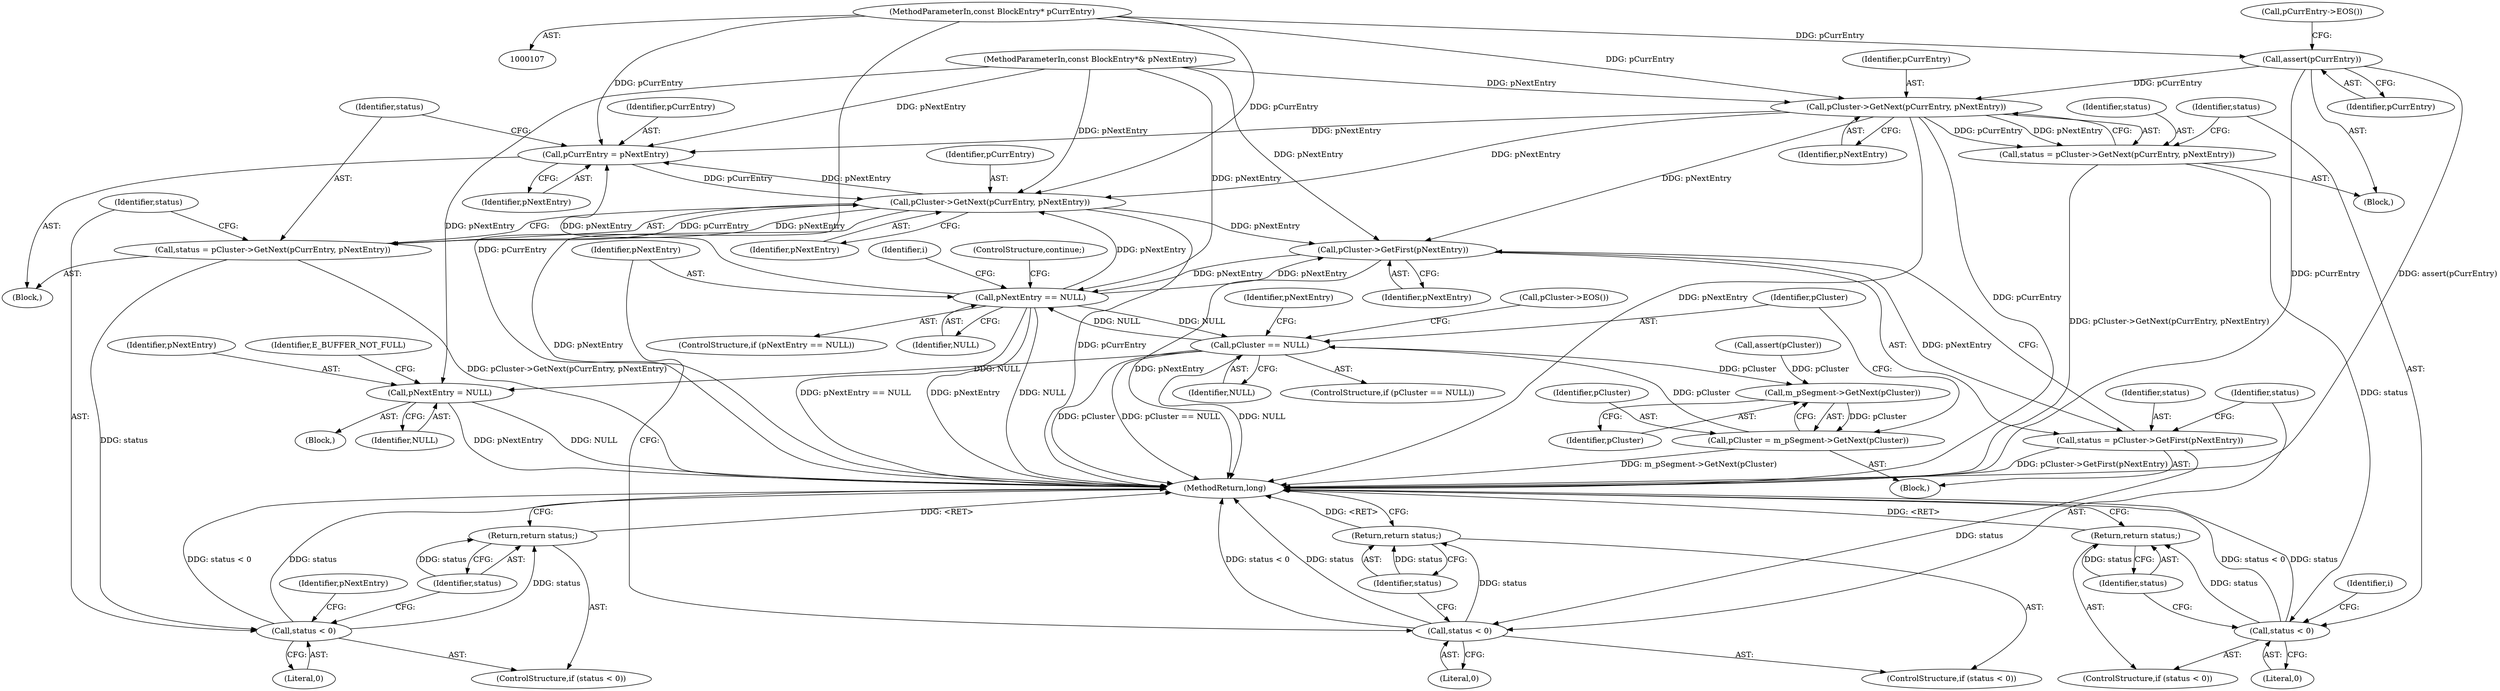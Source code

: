digraph "1_Android_04839626ed859623901ebd3a5fd483982186b59d_106@API" {
"1000111" [label="(Call,assert(pCurrEntry))"];
"1000108" [label="(MethodParameterIn,const BlockEntry* pCurrEntry)"];
"1000151" [label="(Call,pCluster->GetNext(pCurrEntry, pNextEntry))"];
"1000149" [label="(Call,status = pCluster->GetNext(pCurrEntry, pNextEntry))"];
"1000155" [label="(Call,status < 0)"];
"1000158" [label="(Return,return status;)"];
"1000182" [label="(Call,pCurrEntry = pNextEntry)"];
"1000187" [label="(Call,pCluster->GetNext(pCurrEntry, pNextEntry))"];
"1000185" [label="(Call,status = pCluster->GetNext(pCurrEntry, pNextEntry))"];
"1000191" [label="(Call,status < 0)"];
"1000194" [label="(Return,return status;)"];
"1000230" [label="(Call,pCluster->GetFirst(pNextEntry))"];
"1000228" [label="(Call,status = pCluster->GetFirst(pNextEntry))"];
"1000233" [label="(Call,status < 0)"];
"1000236" [label="(Return,return status;)"];
"1000239" [label="(Call,pNextEntry == NULL)"];
"1000201" [label="(Call,pCluster == NULL)"];
"1000198" [label="(Call,m_pSegment->GetNext(pCluster))"];
"1000196" [label="(Call,pCluster = m_pSegment->GetNext(pCluster))"];
"1000223" [label="(Call,pNextEntry = NULL)"];
"1000223" [label="(Call,pNextEntry = NULL)"];
"1000212" [label="(Block,)"];
"1000230" [label="(Call,pCluster->GetFirst(pNextEntry))"];
"1000167" [label="(Identifier,pNextEntry)"];
"1000163" [label="(Identifier,i)"];
"1000224" [label="(Identifier,pNextEntry)"];
"1000155" [label="(Call,status < 0)"];
"1000236" [label="(Return,return status;)"];
"1000115" [label="(Call,pCurrEntry->EOS())"];
"1000229" [label="(Identifier,status)"];
"1000186" [label="(Identifier,status)"];
"1000108" [label="(MethodParameterIn,const BlockEntry* pCurrEntry)"];
"1000234" [label="(Identifier,status)"];
"1000188" [label="(Identifier,pCurrEntry)"];
"1000196" [label="(Call,pCluster = m_pSegment->GetNext(pCluster))"];
"1000193" [label="(Literal,0)"];
"1000200" [label="(ControlStructure,if (pCluster == NULL))"];
"1000211" [label="(Call,pCluster->EOS())"];
"1000189" [label="(Identifier,pNextEntry)"];
"1000187" [label="(Call,pCluster->GetNext(pCurrEntry, pNextEntry))"];
"1000182" [label="(Call,pCurrEntry = pNextEntry)"];
"1000225" [label="(Identifier,NULL)"];
"1000159" [label="(Identifier,status)"];
"1000185" [label="(Call,status = pCluster->GetNext(pCurrEntry, pNextEntry))"];
"1000168" [label="(Block,)"];
"1000149" [label="(Call,status = pCluster->GetNext(pCurrEntry, pNextEntry))"];
"1000228" [label="(Call,status = pCluster->GetFirst(pNextEntry))"];
"1000191" [label="(Call,status < 0)"];
"1000206" [label="(Identifier,pNextEntry)"];
"1000233" [label="(Call,status < 0)"];
"1000110" [label="(Block,)"];
"1000152" [label="(Identifier,pCurrEntry)"];
"1000151" [label="(Call,pCluster->GetNext(pCurrEntry, pNextEntry))"];
"1000235" [label="(Literal,0)"];
"1000192" [label="(Identifier,status)"];
"1000240" [label="(Identifier,pNextEntry)"];
"1000238" [label="(ControlStructure,if (pNextEntry == NULL))"];
"1000203" [label="(Identifier,NULL)"];
"1000202" [label="(Identifier,pCluster)"];
"1000154" [label="(ControlStructure,if (status < 0))"];
"1000199" [label="(Identifier,pCluster)"];
"1000150" [label="(Identifier,status)"];
"1000242" [label="(ControlStructure,continue;)"];
"1000143" [label="(Call,assert(pCluster))"];
"1000244" [label="(Identifier,i)"];
"1000197" [label="(Identifier,pCluster)"];
"1000184" [label="(Identifier,pNextEntry)"];
"1000190" [label="(ControlStructure,if (status < 0))"];
"1000232" [label="(ControlStructure,if (status < 0))"];
"1000241" [label="(Identifier,NULL)"];
"1000227" [label="(Identifier,E_BUFFER_NOT_FULL)"];
"1000156" [label="(Identifier,status)"];
"1000111" [label="(Call,assert(pCurrEntry))"];
"1000255" [label="(MethodReturn,long)"];
"1000195" [label="(Identifier,status)"];
"1000237" [label="(Identifier,status)"];
"1000198" [label="(Call,m_pSegment->GetNext(pCluster))"];
"1000109" [label="(MethodParameterIn,const BlockEntry*& pNextEntry)"];
"1000165" [label="(Block,)"];
"1000231" [label="(Identifier,pNextEntry)"];
"1000158" [label="(Return,return status;)"];
"1000239" [label="(Call,pNextEntry == NULL)"];
"1000201" [label="(Call,pCluster == NULL)"];
"1000194" [label="(Return,return status;)"];
"1000183" [label="(Identifier,pCurrEntry)"];
"1000112" [label="(Identifier,pCurrEntry)"];
"1000157" [label="(Literal,0)"];
"1000153" [label="(Identifier,pNextEntry)"];
"1000111" -> "1000110"  [label="AST: "];
"1000111" -> "1000112"  [label="CFG: "];
"1000112" -> "1000111"  [label="AST: "];
"1000115" -> "1000111"  [label="CFG: "];
"1000111" -> "1000255"  [label="DDG: pCurrEntry"];
"1000111" -> "1000255"  [label="DDG: assert(pCurrEntry)"];
"1000108" -> "1000111"  [label="DDG: pCurrEntry"];
"1000111" -> "1000151"  [label="DDG: pCurrEntry"];
"1000108" -> "1000107"  [label="AST: "];
"1000108" -> "1000255"  [label="DDG: pCurrEntry"];
"1000108" -> "1000151"  [label="DDG: pCurrEntry"];
"1000108" -> "1000182"  [label="DDG: pCurrEntry"];
"1000108" -> "1000187"  [label="DDG: pCurrEntry"];
"1000151" -> "1000149"  [label="AST: "];
"1000151" -> "1000153"  [label="CFG: "];
"1000152" -> "1000151"  [label="AST: "];
"1000153" -> "1000151"  [label="AST: "];
"1000149" -> "1000151"  [label="CFG: "];
"1000151" -> "1000255"  [label="DDG: pCurrEntry"];
"1000151" -> "1000255"  [label="DDG: pNextEntry"];
"1000151" -> "1000149"  [label="DDG: pCurrEntry"];
"1000151" -> "1000149"  [label="DDG: pNextEntry"];
"1000109" -> "1000151"  [label="DDG: pNextEntry"];
"1000151" -> "1000182"  [label="DDG: pNextEntry"];
"1000151" -> "1000187"  [label="DDG: pNextEntry"];
"1000151" -> "1000230"  [label="DDG: pNextEntry"];
"1000149" -> "1000110"  [label="AST: "];
"1000150" -> "1000149"  [label="AST: "];
"1000156" -> "1000149"  [label="CFG: "];
"1000149" -> "1000255"  [label="DDG: pCluster->GetNext(pCurrEntry, pNextEntry)"];
"1000149" -> "1000155"  [label="DDG: status"];
"1000155" -> "1000154"  [label="AST: "];
"1000155" -> "1000157"  [label="CFG: "];
"1000156" -> "1000155"  [label="AST: "];
"1000157" -> "1000155"  [label="AST: "];
"1000159" -> "1000155"  [label="CFG: "];
"1000163" -> "1000155"  [label="CFG: "];
"1000155" -> "1000255"  [label="DDG: status < 0"];
"1000155" -> "1000255"  [label="DDG: status"];
"1000155" -> "1000158"  [label="DDG: status"];
"1000158" -> "1000154"  [label="AST: "];
"1000158" -> "1000159"  [label="CFG: "];
"1000159" -> "1000158"  [label="AST: "];
"1000255" -> "1000158"  [label="CFG: "];
"1000158" -> "1000255"  [label="DDG: <RET>"];
"1000159" -> "1000158"  [label="DDG: status"];
"1000182" -> "1000168"  [label="AST: "];
"1000182" -> "1000184"  [label="CFG: "];
"1000183" -> "1000182"  [label="AST: "];
"1000184" -> "1000182"  [label="AST: "];
"1000186" -> "1000182"  [label="CFG: "];
"1000239" -> "1000182"  [label="DDG: pNextEntry"];
"1000187" -> "1000182"  [label="DDG: pNextEntry"];
"1000109" -> "1000182"  [label="DDG: pNextEntry"];
"1000182" -> "1000187"  [label="DDG: pCurrEntry"];
"1000187" -> "1000185"  [label="AST: "];
"1000187" -> "1000189"  [label="CFG: "];
"1000188" -> "1000187"  [label="AST: "];
"1000189" -> "1000187"  [label="AST: "];
"1000185" -> "1000187"  [label="CFG: "];
"1000187" -> "1000255"  [label="DDG: pCurrEntry"];
"1000187" -> "1000255"  [label="DDG: pNextEntry"];
"1000187" -> "1000185"  [label="DDG: pCurrEntry"];
"1000187" -> "1000185"  [label="DDG: pNextEntry"];
"1000109" -> "1000187"  [label="DDG: pNextEntry"];
"1000239" -> "1000187"  [label="DDG: pNextEntry"];
"1000187" -> "1000230"  [label="DDG: pNextEntry"];
"1000185" -> "1000168"  [label="AST: "];
"1000186" -> "1000185"  [label="AST: "];
"1000192" -> "1000185"  [label="CFG: "];
"1000185" -> "1000255"  [label="DDG: pCluster->GetNext(pCurrEntry, pNextEntry)"];
"1000185" -> "1000191"  [label="DDG: status"];
"1000191" -> "1000190"  [label="AST: "];
"1000191" -> "1000193"  [label="CFG: "];
"1000192" -> "1000191"  [label="AST: "];
"1000193" -> "1000191"  [label="AST: "];
"1000167" -> "1000191"  [label="CFG: "];
"1000195" -> "1000191"  [label="CFG: "];
"1000191" -> "1000255"  [label="DDG: status < 0"];
"1000191" -> "1000255"  [label="DDG: status"];
"1000191" -> "1000194"  [label="DDG: status"];
"1000194" -> "1000190"  [label="AST: "];
"1000194" -> "1000195"  [label="CFG: "];
"1000195" -> "1000194"  [label="AST: "];
"1000255" -> "1000194"  [label="CFG: "];
"1000194" -> "1000255"  [label="DDG: <RET>"];
"1000195" -> "1000194"  [label="DDG: status"];
"1000230" -> "1000228"  [label="AST: "];
"1000230" -> "1000231"  [label="CFG: "];
"1000231" -> "1000230"  [label="AST: "];
"1000228" -> "1000230"  [label="CFG: "];
"1000230" -> "1000255"  [label="DDG: pNextEntry"];
"1000230" -> "1000228"  [label="DDG: pNextEntry"];
"1000239" -> "1000230"  [label="DDG: pNextEntry"];
"1000109" -> "1000230"  [label="DDG: pNextEntry"];
"1000230" -> "1000239"  [label="DDG: pNextEntry"];
"1000228" -> "1000165"  [label="AST: "];
"1000229" -> "1000228"  [label="AST: "];
"1000234" -> "1000228"  [label="CFG: "];
"1000228" -> "1000255"  [label="DDG: pCluster->GetFirst(pNextEntry)"];
"1000228" -> "1000233"  [label="DDG: status"];
"1000233" -> "1000232"  [label="AST: "];
"1000233" -> "1000235"  [label="CFG: "];
"1000234" -> "1000233"  [label="AST: "];
"1000235" -> "1000233"  [label="AST: "];
"1000237" -> "1000233"  [label="CFG: "];
"1000240" -> "1000233"  [label="CFG: "];
"1000233" -> "1000255"  [label="DDG: status < 0"];
"1000233" -> "1000255"  [label="DDG: status"];
"1000233" -> "1000236"  [label="DDG: status"];
"1000236" -> "1000232"  [label="AST: "];
"1000236" -> "1000237"  [label="CFG: "];
"1000237" -> "1000236"  [label="AST: "];
"1000255" -> "1000236"  [label="CFG: "];
"1000236" -> "1000255"  [label="DDG: <RET>"];
"1000237" -> "1000236"  [label="DDG: status"];
"1000239" -> "1000238"  [label="AST: "];
"1000239" -> "1000241"  [label="CFG: "];
"1000240" -> "1000239"  [label="AST: "];
"1000241" -> "1000239"  [label="AST: "];
"1000242" -> "1000239"  [label="CFG: "];
"1000244" -> "1000239"  [label="CFG: "];
"1000239" -> "1000255"  [label="DDG: pNextEntry == NULL"];
"1000239" -> "1000255"  [label="DDG: pNextEntry"];
"1000239" -> "1000255"  [label="DDG: NULL"];
"1000239" -> "1000201"  [label="DDG: NULL"];
"1000109" -> "1000239"  [label="DDG: pNextEntry"];
"1000201" -> "1000239"  [label="DDG: NULL"];
"1000201" -> "1000200"  [label="AST: "];
"1000201" -> "1000203"  [label="CFG: "];
"1000202" -> "1000201"  [label="AST: "];
"1000203" -> "1000201"  [label="AST: "];
"1000206" -> "1000201"  [label="CFG: "];
"1000211" -> "1000201"  [label="CFG: "];
"1000201" -> "1000255"  [label="DDG: pCluster == NULL"];
"1000201" -> "1000255"  [label="DDG: NULL"];
"1000201" -> "1000255"  [label="DDG: pCluster"];
"1000201" -> "1000198"  [label="DDG: pCluster"];
"1000196" -> "1000201"  [label="DDG: pCluster"];
"1000201" -> "1000223"  [label="DDG: NULL"];
"1000198" -> "1000196"  [label="AST: "];
"1000198" -> "1000199"  [label="CFG: "];
"1000199" -> "1000198"  [label="AST: "];
"1000196" -> "1000198"  [label="CFG: "];
"1000198" -> "1000196"  [label="DDG: pCluster"];
"1000143" -> "1000198"  [label="DDG: pCluster"];
"1000196" -> "1000165"  [label="AST: "];
"1000197" -> "1000196"  [label="AST: "];
"1000202" -> "1000196"  [label="CFG: "];
"1000196" -> "1000255"  [label="DDG: m_pSegment->GetNext(pCluster)"];
"1000223" -> "1000212"  [label="AST: "];
"1000223" -> "1000225"  [label="CFG: "];
"1000224" -> "1000223"  [label="AST: "];
"1000225" -> "1000223"  [label="AST: "];
"1000227" -> "1000223"  [label="CFG: "];
"1000223" -> "1000255"  [label="DDG: NULL"];
"1000223" -> "1000255"  [label="DDG: pNextEntry"];
"1000109" -> "1000223"  [label="DDG: pNextEntry"];
}
